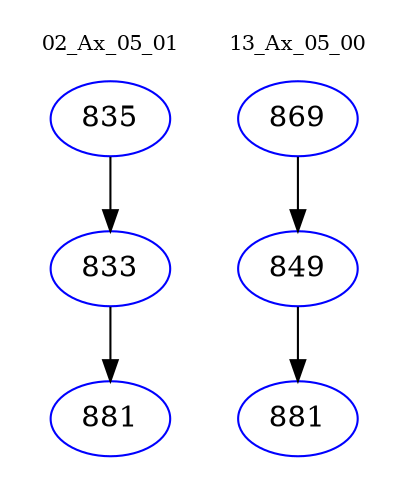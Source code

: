 digraph{
subgraph cluster_0 {
color = white
label = "02_Ax_05_01";
fontsize=10;
T0_835 [label="835", color="blue"]
T0_835 -> T0_833 [color="black"]
T0_833 [label="833", color="blue"]
T0_833 -> T0_881 [color="black"]
T0_881 [label="881", color="blue"]
}
subgraph cluster_1 {
color = white
label = "13_Ax_05_00";
fontsize=10;
T1_869 [label="869", color="blue"]
T1_869 -> T1_849 [color="black"]
T1_849 [label="849", color="blue"]
T1_849 -> T1_881 [color="black"]
T1_881 [label="881", color="blue"]
}
}
